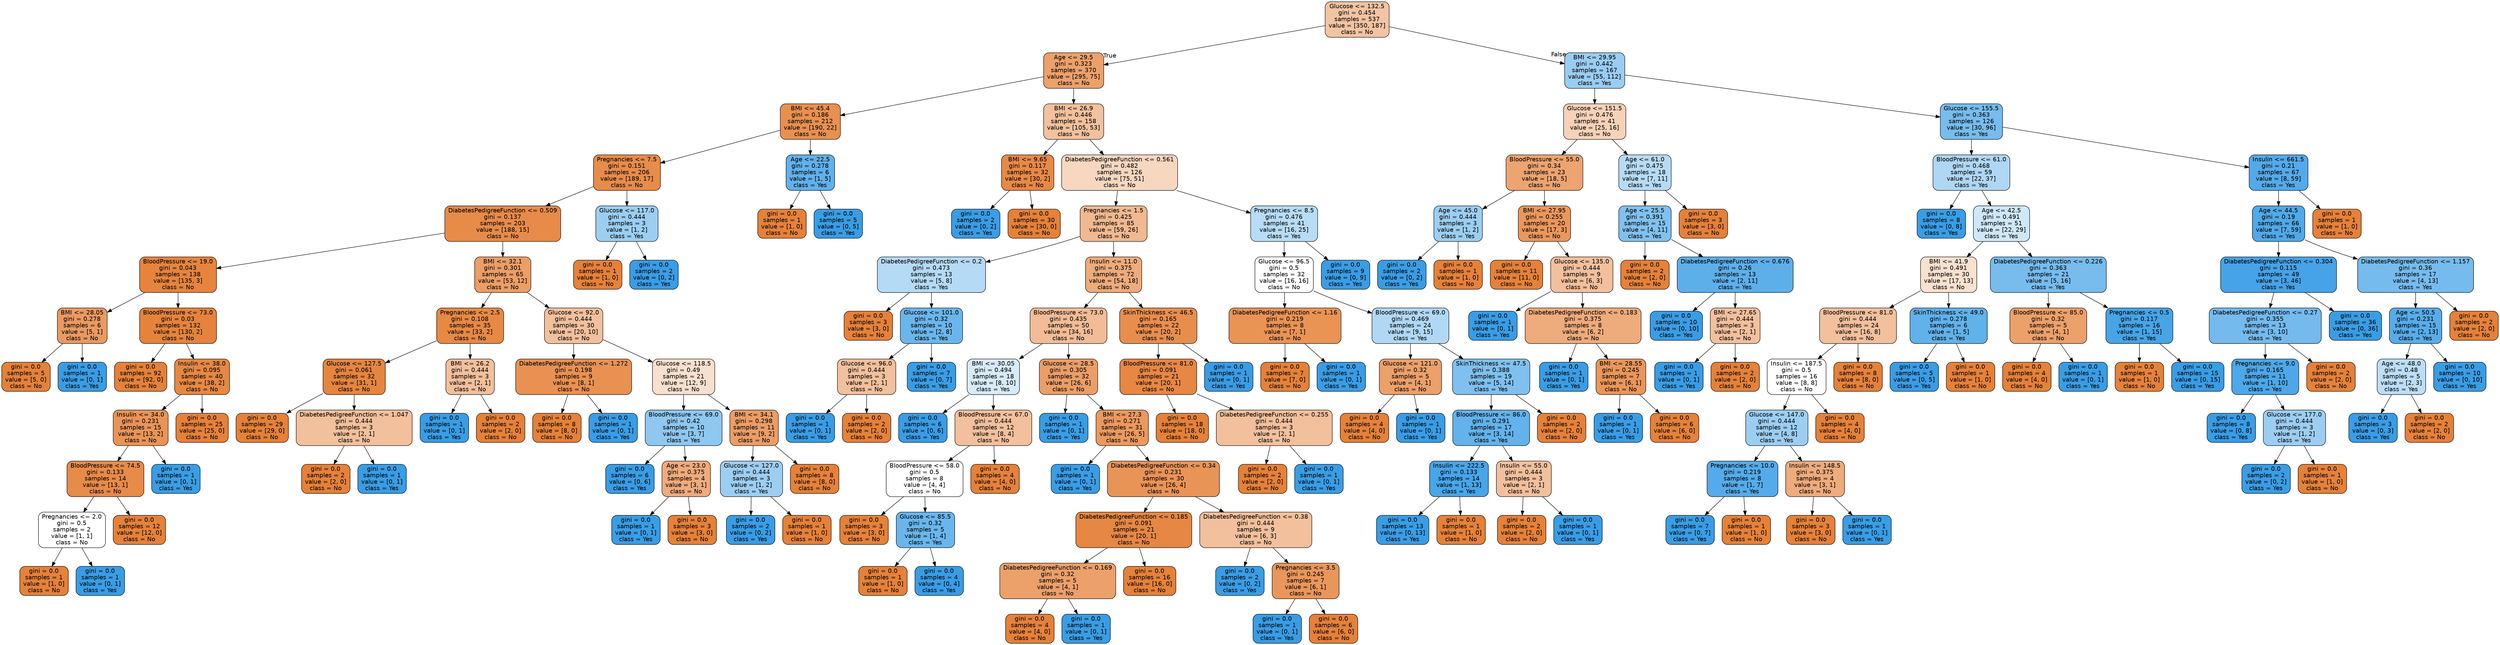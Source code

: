 digraph Tree {
node [shape=box, style="filled, rounded", color="black", fontname="helvetica"] ;
edge [fontname="helvetica"] ;
0 [label="Glucose <= 132.5\ngini = 0.454\nsamples = 537\nvalue = [350, 187]\nclass = No", fillcolor="#f3c4a3"] ;
1 [label="Age <= 29.5\ngini = 0.323\nsamples = 370\nvalue = [295, 75]\nclass = No", fillcolor="#eca16b"] ;
0 -> 1 [labeldistance=2.5, labelangle=45, headlabel="True"] ;
2 [label="BMI <= 45.4\ngini = 0.186\nsamples = 212\nvalue = [190, 22]\nclass = No", fillcolor="#e89050"] ;
1 -> 2 ;
3 [label="Pregnancies <= 7.5\ngini = 0.151\nsamples = 206\nvalue = [189, 17]\nclass = No", fillcolor="#e78c4b"] ;
2 -> 3 ;
4 [label="DiabetesPedigreeFunction <= 0.509\ngini = 0.137\nsamples = 203\nvalue = [188, 15]\nclass = No", fillcolor="#e78b49"] ;
3 -> 4 ;
5 [label="BloodPressure <= 19.0\ngini = 0.043\nsamples = 138\nvalue = [135, 3]\nclass = No", fillcolor="#e6843d"] ;
4 -> 5 ;
6 [label="BMI <= 28.05\ngini = 0.278\nsamples = 6\nvalue = [5, 1]\nclass = No", fillcolor="#ea9a61"] ;
5 -> 6 ;
7 [label="gini = 0.0\nsamples = 5\nvalue = [5, 0]\nclass = No", fillcolor="#e58139"] ;
6 -> 7 ;
8 [label="gini = 0.0\nsamples = 1\nvalue = [0, 1]\nclass = Yes", fillcolor="#399de5"] ;
6 -> 8 ;
9 [label="BloodPressure <= 73.0\ngini = 0.03\nsamples = 132\nvalue = [130, 2]\nclass = No", fillcolor="#e5833c"] ;
5 -> 9 ;
10 [label="gini = 0.0\nsamples = 92\nvalue = [92, 0]\nclass = No", fillcolor="#e58139"] ;
9 -> 10 ;
11 [label="Insulin <= 38.0\ngini = 0.095\nsamples = 40\nvalue = [38, 2]\nclass = No", fillcolor="#e68843"] ;
9 -> 11 ;
12 [label="Insulin <= 34.0\ngini = 0.231\nsamples = 15\nvalue = [13, 2]\nclass = No", fillcolor="#e99457"] ;
11 -> 12 ;
13 [label="BloodPressure <= 74.5\ngini = 0.133\nsamples = 14\nvalue = [13, 1]\nclass = No", fillcolor="#e78b48"] ;
12 -> 13 ;
14 [label="Pregnancies <= 2.0\ngini = 0.5\nsamples = 2\nvalue = [1, 1]\nclass = No", fillcolor="#ffffff"] ;
13 -> 14 ;
15 [label="gini = 0.0\nsamples = 1\nvalue = [1, 0]\nclass = No", fillcolor="#e58139"] ;
14 -> 15 ;
16 [label="gini = 0.0\nsamples = 1\nvalue = [0, 1]\nclass = Yes", fillcolor="#399de5"] ;
14 -> 16 ;
17 [label="gini = 0.0\nsamples = 12\nvalue = [12, 0]\nclass = No", fillcolor="#e58139"] ;
13 -> 17 ;
18 [label="gini = 0.0\nsamples = 1\nvalue = [0, 1]\nclass = Yes", fillcolor="#399de5"] ;
12 -> 18 ;
19 [label="gini = 0.0\nsamples = 25\nvalue = [25, 0]\nclass = No", fillcolor="#e58139"] ;
11 -> 19 ;
20 [label="BMI <= 32.1\ngini = 0.301\nsamples = 65\nvalue = [53, 12]\nclass = No", fillcolor="#eb9e66"] ;
4 -> 20 ;
21 [label="Pregnancies <= 2.5\ngini = 0.108\nsamples = 35\nvalue = [33, 2]\nclass = No", fillcolor="#e78945"] ;
20 -> 21 ;
22 [label="Glucose <= 127.5\ngini = 0.061\nsamples = 32\nvalue = [31, 1]\nclass = No", fillcolor="#e6853f"] ;
21 -> 22 ;
23 [label="gini = 0.0\nsamples = 29\nvalue = [29, 0]\nclass = No", fillcolor="#e58139"] ;
22 -> 23 ;
24 [label="DiabetesPedigreeFunction <= 1.047\ngini = 0.444\nsamples = 3\nvalue = [2, 1]\nclass = No", fillcolor="#f2c09c"] ;
22 -> 24 ;
25 [label="gini = 0.0\nsamples = 2\nvalue = [2, 0]\nclass = No", fillcolor="#e58139"] ;
24 -> 25 ;
26 [label="gini = 0.0\nsamples = 1\nvalue = [0, 1]\nclass = Yes", fillcolor="#399de5"] ;
24 -> 26 ;
27 [label="BMI <= 26.2\ngini = 0.444\nsamples = 3\nvalue = [2, 1]\nclass = No", fillcolor="#f2c09c"] ;
21 -> 27 ;
28 [label="gini = 0.0\nsamples = 1\nvalue = [0, 1]\nclass = Yes", fillcolor="#399de5"] ;
27 -> 28 ;
29 [label="gini = 0.0\nsamples = 2\nvalue = [2, 0]\nclass = No", fillcolor="#e58139"] ;
27 -> 29 ;
30 [label="Glucose <= 92.0\ngini = 0.444\nsamples = 30\nvalue = [20, 10]\nclass = No", fillcolor="#f2c09c"] ;
20 -> 30 ;
31 [label="DiabetesPedigreeFunction <= 1.272\ngini = 0.198\nsamples = 9\nvalue = [8, 1]\nclass = No", fillcolor="#e89152"] ;
30 -> 31 ;
32 [label="gini = 0.0\nsamples = 8\nvalue = [8, 0]\nclass = No", fillcolor="#e58139"] ;
31 -> 32 ;
33 [label="gini = 0.0\nsamples = 1\nvalue = [0, 1]\nclass = Yes", fillcolor="#399de5"] ;
31 -> 33 ;
34 [label="Glucose <= 118.5\ngini = 0.49\nsamples = 21\nvalue = [12, 9]\nclass = No", fillcolor="#f8e0ce"] ;
30 -> 34 ;
35 [label="BloodPressure <= 69.0\ngini = 0.42\nsamples = 10\nvalue = [3, 7]\nclass = Yes", fillcolor="#8ec7f0"] ;
34 -> 35 ;
36 [label="gini = 0.0\nsamples = 6\nvalue = [0, 6]\nclass = Yes", fillcolor="#399de5"] ;
35 -> 36 ;
37 [label="Age <= 23.0\ngini = 0.375\nsamples = 4\nvalue = [3, 1]\nclass = No", fillcolor="#eeab7b"] ;
35 -> 37 ;
38 [label="gini = 0.0\nsamples = 1\nvalue = [0, 1]\nclass = Yes", fillcolor="#399de5"] ;
37 -> 38 ;
39 [label="gini = 0.0\nsamples = 3\nvalue = [3, 0]\nclass = No", fillcolor="#e58139"] ;
37 -> 39 ;
40 [label="BMI <= 34.1\ngini = 0.298\nsamples = 11\nvalue = [9, 2]\nclass = No", fillcolor="#eb9d65"] ;
34 -> 40 ;
41 [label="Glucose <= 127.0\ngini = 0.444\nsamples = 3\nvalue = [1, 2]\nclass = Yes", fillcolor="#9ccef2"] ;
40 -> 41 ;
42 [label="gini = 0.0\nsamples = 2\nvalue = [0, 2]\nclass = Yes", fillcolor="#399de5"] ;
41 -> 42 ;
43 [label="gini = 0.0\nsamples = 1\nvalue = [1, 0]\nclass = No", fillcolor="#e58139"] ;
41 -> 43 ;
44 [label="gini = 0.0\nsamples = 8\nvalue = [8, 0]\nclass = No", fillcolor="#e58139"] ;
40 -> 44 ;
45 [label="Glucose <= 117.0\ngini = 0.444\nsamples = 3\nvalue = [1, 2]\nclass = Yes", fillcolor="#9ccef2"] ;
3 -> 45 ;
46 [label="gini = 0.0\nsamples = 1\nvalue = [1, 0]\nclass = No", fillcolor="#e58139"] ;
45 -> 46 ;
47 [label="gini = 0.0\nsamples = 2\nvalue = [0, 2]\nclass = Yes", fillcolor="#399de5"] ;
45 -> 47 ;
48 [label="Age <= 22.5\ngini = 0.278\nsamples = 6\nvalue = [1, 5]\nclass = Yes", fillcolor="#61b1ea"] ;
2 -> 48 ;
49 [label="gini = 0.0\nsamples = 1\nvalue = [1, 0]\nclass = No", fillcolor="#e58139"] ;
48 -> 49 ;
50 [label="gini = 0.0\nsamples = 5\nvalue = [0, 5]\nclass = Yes", fillcolor="#399de5"] ;
48 -> 50 ;
51 [label="BMI <= 26.9\ngini = 0.446\nsamples = 158\nvalue = [105, 53]\nclass = No", fillcolor="#f2c19d"] ;
1 -> 51 ;
52 [label="BMI <= 9.65\ngini = 0.117\nsamples = 32\nvalue = [30, 2]\nclass = No", fillcolor="#e78946"] ;
51 -> 52 ;
53 [label="gini = 0.0\nsamples = 2\nvalue = [0, 2]\nclass = Yes", fillcolor="#399de5"] ;
52 -> 53 ;
54 [label="gini = 0.0\nsamples = 30\nvalue = [30, 0]\nclass = No", fillcolor="#e58139"] ;
52 -> 54 ;
55 [label="DiabetesPedigreeFunction <= 0.561\ngini = 0.482\nsamples = 126\nvalue = [75, 51]\nclass = No", fillcolor="#f7d7c0"] ;
51 -> 55 ;
56 [label="Pregnancies <= 1.5\ngini = 0.425\nsamples = 85\nvalue = [59, 26]\nclass = No", fillcolor="#f0b990"] ;
55 -> 56 ;
57 [label="DiabetesPedigreeFunction <= 0.2\ngini = 0.473\nsamples = 13\nvalue = [5, 8]\nclass = Yes", fillcolor="#b5daf5"] ;
56 -> 57 ;
58 [label="gini = 0.0\nsamples = 3\nvalue = [3, 0]\nclass = No", fillcolor="#e58139"] ;
57 -> 58 ;
59 [label="Glucose <= 101.0\ngini = 0.32\nsamples = 10\nvalue = [2, 8]\nclass = Yes", fillcolor="#6ab6ec"] ;
57 -> 59 ;
60 [label="Glucose <= 96.0\ngini = 0.444\nsamples = 3\nvalue = [2, 1]\nclass = No", fillcolor="#f2c09c"] ;
59 -> 60 ;
61 [label="gini = 0.0\nsamples = 1\nvalue = [0, 1]\nclass = Yes", fillcolor="#399de5"] ;
60 -> 61 ;
62 [label="gini = 0.0\nsamples = 2\nvalue = [2, 0]\nclass = No", fillcolor="#e58139"] ;
60 -> 62 ;
63 [label="gini = 0.0\nsamples = 7\nvalue = [0, 7]\nclass = Yes", fillcolor="#399de5"] ;
59 -> 63 ;
64 [label="Insulin <= 11.0\ngini = 0.375\nsamples = 72\nvalue = [54, 18]\nclass = No", fillcolor="#eeab7b"] ;
56 -> 64 ;
65 [label="BloodPressure <= 73.0\ngini = 0.435\nsamples = 50\nvalue = [34, 16]\nclass = No", fillcolor="#f1bc96"] ;
64 -> 65 ;
66 [label="BMI <= 30.05\ngini = 0.494\nsamples = 18\nvalue = [8, 10]\nclass = Yes", fillcolor="#d7ebfa"] ;
65 -> 66 ;
67 [label="gini = 0.0\nsamples = 6\nvalue = [0, 6]\nclass = Yes", fillcolor="#399de5"] ;
66 -> 67 ;
68 [label="BloodPressure <= 67.0\ngini = 0.444\nsamples = 12\nvalue = [8, 4]\nclass = No", fillcolor="#f2c09c"] ;
66 -> 68 ;
69 [label="BloodPressure <= 58.0\ngini = 0.5\nsamples = 8\nvalue = [4, 4]\nclass = No", fillcolor="#ffffff"] ;
68 -> 69 ;
70 [label="gini = 0.0\nsamples = 3\nvalue = [3, 0]\nclass = No", fillcolor="#e58139"] ;
69 -> 70 ;
71 [label="Glucose <= 85.5\ngini = 0.32\nsamples = 5\nvalue = [1, 4]\nclass = Yes", fillcolor="#6ab6ec"] ;
69 -> 71 ;
72 [label="gini = 0.0\nsamples = 1\nvalue = [1, 0]\nclass = No", fillcolor="#e58139"] ;
71 -> 72 ;
73 [label="gini = 0.0\nsamples = 4\nvalue = [0, 4]\nclass = Yes", fillcolor="#399de5"] ;
71 -> 73 ;
74 [label="gini = 0.0\nsamples = 4\nvalue = [4, 0]\nclass = No", fillcolor="#e58139"] ;
68 -> 74 ;
75 [label="Glucose <= 28.5\ngini = 0.305\nsamples = 32\nvalue = [26, 6]\nclass = No", fillcolor="#eb9e67"] ;
65 -> 75 ;
76 [label="gini = 0.0\nsamples = 1\nvalue = [0, 1]\nclass = Yes", fillcolor="#399de5"] ;
75 -> 76 ;
77 [label="BMI <= 27.3\ngini = 0.271\nsamples = 31\nvalue = [26, 5]\nclass = No", fillcolor="#ea995f"] ;
75 -> 77 ;
78 [label="gini = 0.0\nsamples = 1\nvalue = [0, 1]\nclass = Yes", fillcolor="#399de5"] ;
77 -> 78 ;
79 [label="DiabetesPedigreeFunction <= 0.34\ngini = 0.231\nsamples = 30\nvalue = [26, 4]\nclass = No", fillcolor="#e99457"] ;
77 -> 79 ;
80 [label="DiabetesPedigreeFunction <= 0.185\ngini = 0.091\nsamples = 21\nvalue = [20, 1]\nclass = No", fillcolor="#e68743"] ;
79 -> 80 ;
81 [label="DiabetesPedigreeFunction <= 0.169\ngini = 0.32\nsamples = 5\nvalue = [4, 1]\nclass = No", fillcolor="#eca06a"] ;
80 -> 81 ;
82 [label="gini = 0.0\nsamples = 4\nvalue = [4, 0]\nclass = No", fillcolor="#e58139"] ;
81 -> 82 ;
83 [label="gini = 0.0\nsamples = 1\nvalue = [0, 1]\nclass = Yes", fillcolor="#399de5"] ;
81 -> 83 ;
84 [label="gini = 0.0\nsamples = 16\nvalue = [16, 0]\nclass = No", fillcolor="#e58139"] ;
80 -> 84 ;
85 [label="DiabetesPedigreeFunction <= 0.38\ngini = 0.444\nsamples = 9\nvalue = [6, 3]\nclass = No", fillcolor="#f2c09c"] ;
79 -> 85 ;
86 [label="gini = 0.0\nsamples = 2\nvalue = [0, 2]\nclass = Yes", fillcolor="#399de5"] ;
85 -> 86 ;
87 [label="Pregnancies <= 3.5\ngini = 0.245\nsamples = 7\nvalue = [6, 1]\nclass = No", fillcolor="#e9965a"] ;
85 -> 87 ;
88 [label="gini = 0.0\nsamples = 1\nvalue = [0, 1]\nclass = Yes", fillcolor="#399de5"] ;
87 -> 88 ;
89 [label="gini = 0.0\nsamples = 6\nvalue = [6, 0]\nclass = No", fillcolor="#e58139"] ;
87 -> 89 ;
90 [label="SkinThickness <= 46.5\ngini = 0.165\nsamples = 22\nvalue = [20, 2]\nclass = No", fillcolor="#e88e4d"] ;
64 -> 90 ;
91 [label="BloodPressure <= 81.0\ngini = 0.091\nsamples = 21\nvalue = [20, 1]\nclass = No", fillcolor="#e68743"] ;
90 -> 91 ;
92 [label="gini = 0.0\nsamples = 18\nvalue = [18, 0]\nclass = No", fillcolor="#e58139"] ;
91 -> 92 ;
93 [label="DiabetesPedigreeFunction <= 0.255\ngini = 0.444\nsamples = 3\nvalue = [2, 1]\nclass = No", fillcolor="#f2c09c"] ;
91 -> 93 ;
94 [label="gini = 0.0\nsamples = 2\nvalue = [2, 0]\nclass = No", fillcolor="#e58139"] ;
93 -> 94 ;
95 [label="gini = 0.0\nsamples = 1\nvalue = [0, 1]\nclass = Yes", fillcolor="#399de5"] ;
93 -> 95 ;
96 [label="gini = 0.0\nsamples = 1\nvalue = [0, 1]\nclass = Yes", fillcolor="#399de5"] ;
90 -> 96 ;
97 [label="Pregnancies <= 8.5\ngini = 0.476\nsamples = 41\nvalue = [16, 25]\nclass = Yes", fillcolor="#b8dcf6"] ;
55 -> 97 ;
98 [label="Glucose <= 96.5\ngini = 0.5\nsamples = 32\nvalue = [16, 16]\nclass = No", fillcolor="#ffffff"] ;
97 -> 98 ;
99 [label="DiabetesPedigreeFunction <= 1.16\ngini = 0.219\nsamples = 8\nvalue = [7, 1]\nclass = No", fillcolor="#e99355"] ;
98 -> 99 ;
100 [label="gini = 0.0\nsamples = 7\nvalue = [7, 0]\nclass = No", fillcolor="#e58139"] ;
99 -> 100 ;
101 [label="gini = 0.0\nsamples = 1\nvalue = [0, 1]\nclass = Yes", fillcolor="#399de5"] ;
99 -> 101 ;
102 [label="BloodPressure <= 69.0\ngini = 0.469\nsamples = 24\nvalue = [9, 15]\nclass = Yes", fillcolor="#b0d8f5"] ;
98 -> 102 ;
103 [label="Glucose <= 121.0\ngini = 0.32\nsamples = 5\nvalue = [4, 1]\nclass = No", fillcolor="#eca06a"] ;
102 -> 103 ;
104 [label="gini = 0.0\nsamples = 4\nvalue = [4, 0]\nclass = No", fillcolor="#e58139"] ;
103 -> 104 ;
105 [label="gini = 0.0\nsamples = 1\nvalue = [0, 1]\nclass = Yes", fillcolor="#399de5"] ;
103 -> 105 ;
106 [label="SkinThickness <= 47.5\ngini = 0.388\nsamples = 19\nvalue = [5, 14]\nclass = Yes", fillcolor="#80c0ee"] ;
102 -> 106 ;
107 [label="BloodPressure <= 86.0\ngini = 0.291\nsamples = 17\nvalue = [3, 14]\nclass = Yes", fillcolor="#63b2eb"] ;
106 -> 107 ;
108 [label="Insulin <= 222.5\ngini = 0.133\nsamples = 14\nvalue = [1, 13]\nclass = Yes", fillcolor="#48a5e7"] ;
107 -> 108 ;
109 [label="gini = 0.0\nsamples = 13\nvalue = [0, 13]\nclass = Yes", fillcolor="#399de5"] ;
108 -> 109 ;
110 [label="gini = 0.0\nsamples = 1\nvalue = [1, 0]\nclass = No", fillcolor="#e58139"] ;
108 -> 110 ;
111 [label="Insulin <= 55.0\ngini = 0.444\nsamples = 3\nvalue = [2, 1]\nclass = No", fillcolor="#f2c09c"] ;
107 -> 111 ;
112 [label="gini = 0.0\nsamples = 2\nvalue = [2, 0]\nclass = No", fillcolor="#e58139"] ;
111 -> 112 ;
113 [label="gini = 0.0\nsamples = 1\nvalue = [0, 1]\nclass = Yes", fillcolor="#399de5"] ;
111 -> 113 ;
114 [label="gini = 0.0\nsamples = 2\nvalue = [2, 0]\nclass = No", fillcolor="#e58139"] ;
106 -> 114 ;
115 [label="gini = 0.0\nsamples = 9\nvalue = [0, 9]\nclass = Yes", fillcolor="#399de5"] ;
97 -> 115 ;
116 [label="BMI <= 29.95\ngini = 0.442\nsamples = 167\nvalue = [55, 112]\nclass = Yes", fillcolor="#9acdf2"] ;
0 -> 116 [labeldistance=2.5, labelangle=-45, headlabel="False"] ;
117 [label="Glucose <= 151.5\ngini = 0.476\nsamples = 41\nvalue = [25, 16]\nclass = No", fillcolor="#f6d2b8"] ;
116 -> 117 ;
118 [label="BloodPressure <= 55.0\ngini = 0.34\nsamples = 23\nvalue = [18, 5]\nclass = No", fillcolor="#eca470"] ;
117 -> 118 ;
119 [label="Age <= 45.0\ngini = 0.444\nsamples = 3\nvalue = [1, 2]\nclass = Yes", fillcolor="#9ccef2"] ;
118 -> 119 ;
120 [label="gini = 0.0\nsamples = 2\nvalue = [0, 2]\nclass = Yes", fillcolor="#399de5"] ;
119 -> 120 ;
121 [label="gini = 0.0\nsamples = 1\nvalue = [1, 0]\nclass = No", fillcolor="#e58139"] ;
119 -> 121 ;
122 [label="BMI <= 27.95\ngini = 0.255\nsamples = 20\nvalue = [17, 3]\nclass = No", fillcolor="#ea975c"] ;
118 -> 122 ;
123 [label="gini = 0.0\nsamples = 11\nvalue = [11, 0]\nclass = No", fillcolor="#e58139"] ;
122 -> 123 ;
124 [label="Glucose <= 135.0\ngini = 0.444\nsamples = 9\nvalue = [6, 3]\nclass = No", fillcolor="#f2c09c"] ;
122 -> 124 ;
125 [label="gini = 0.0\nsamples = 1\nvalue = [0, 1]\nclass = Yes", fillcolor="#399de5"] ;
124 -> 125 ;
126 [label="DiabetesPedigreeFunction <= 0.183\ngini = 0.375\nsamples = 8\nvalue = [6, 2]\nclass = No", fillcolor="#eeab7b"] ;
124 -> 126 ;
127 [label="gini = 0.0\nsamples = 1\nvalue = [0, 1]\nclass = Yes", fillcolor="#399de5"] ;
126 -> 127 ;
128 [label="BMI <= 28.55\ngini = 0.245\nsamples = 7\nvalue = [6, 1]\nclass = No", fillcolor="#e9965a"] ;
126 -> 128 ;
129 [label="gini = 0.0\nsamples = 1\nvalue = [0, 1]\nclass = Yes", fillcolor="#399de5"] ;
128 -> 129 ;
130 [label="gini = 0.0\nsamples = 6\nvalue = [6, 0]\nclass = No", fillcolor="#e58139"] ;
128 -> 130 ;
131 [label="Age <= 61.0\ngini = 0.475\nsamples = 18\nvalue = [7, 11]\nclass = Yes", fillcolor="#b7dbf6"] ;
117 -> 131 ;
132 [label="Age <= 25.5\ngini = 0.391\nsamples = 15\nvalue = [4, 11]\nclass = Yes", fillcolor="#81c1ee"] ;
131 -> 132 ;
133 [label="gini = 0.0\nsamples = 2\nvalue = [2, 0]\nclass = No", fillcolor="#e58139"] ;
132 -> 133 ;
134 [label="DiabetesPedigreeFunction <= 0.676\ngini = 0.26\nsamples = 13\nvalue = [2, 11]\nclass = Yes", fillcolor="#5dafea"] ;
132 -> 134 ;
135 [label="gini = 0.0\nsamples = 10\nvalue = [0, 10]\nclass = Yes", fillcolor="#399de5"] ;
134 -> 135 ;
136 [label="BMI <= 27.65\ngini = 0.444\nsamples = 3\nvalue = [2, 1]\nclass = No", fillcolor="#f2c09c"] ;
134 -> 136 ;
137 [label="gini = 0.0\nsamples = 1\nvalue = [0, 1]\nclass = Yes", fillcolor="#399de5"] ;
136 -> 137 ;
138 [label="gini = 0.0\nsamples = 2\nvalue = [2, 0]\nclass = No", fillcolor="#e58139"] ;
136 -> 138 ;
139 [label="gini = 0.0\nsamples = 3\nvalue = [3, 0]\nclass = No", fillcolor="#e58139"] ;
131 -> 139 ;
140 [label="Glucose <= 155.5\ngini = 0.363\nsamples = 126\nvalue = [30, 96]\nclass = Yes", fillcolor="#77bced"] ;
116 -> 140 ;
141 [label="BloodPressure <= 61.0\ngini = 0.468\nsamples = 59\nvalue = [22, 37]\nclass = Yes", fillcolor="#afd7f4"] ;
140 -> 141 ;
142 [label="gini = 0.0\nsamples = 8\nvalue = [0, 8]\nclass = Yes", fillcolor="#399de5"] ;
141 -> 142 ;
143 [label="Age <= 42.5\ngini = 0.491\nsamples = 51\nvalue = [22, 29]\nclass = Yes", fillcolor="#cfe7f9"] ;
141 -> 143 ;
144 [label="BMI <= 41.9\ngini = 0.491\nsamples = 30\nvalue = [17, 13]\nclass = No", fillcolor="#f9e1d0"] ;
143 -> 144 ;
145 [label="BloodPressure <= 81.0\ngini = 0.444\nsamples = 24\nvalue = [16, 8]\nclass = No", fillcolor="#f2c09c"] ;
144 -> 145 ;
146 [label="Insulin <= 187.5\ngini = 0.5\nsamples = 16\nvalue = [8, 8]\nclass = No", fillcolor="#ffffff"] ;
145 -> 146 ;
147 [label="Glucose <= 147.0\ngini = 0.444\nsamples = 12\nvalue = [4, 8]\nclass = Yes", fillcolor="#9ccef2"] ;
146 -> 147 ;
148 [label="Pregnancies <= 10.0\ngini = 0.219\nsamples = 8\nvalue = [1, 7]\nclass = Yes", fillcolor="#55abe9"] ;
147 -> 148 ;
149 [label="gini = 0.0\nsamples = 7\nvalue = [0, 7]\nclass = Yes", fillcolor="#399de5"] ;
148 -> 149 ;
150 [label="gini = 0.0\nsamples = 1\nvalue = [1, 0]\nclass = No", fillcolor="#e58139"] ;
148 -> 150 ;
151 [label="Insulin <= 148.5\ngini = 0.375\nsamples = 4\nvalue = [3, 1]\nclass = No", fillcolor="#eeab7b"] ;
147 -> 151 ;
152 [label="gini = 0.0\nsamples = 3\nvalue = [3, 0]\nclass = No", fillcolor="#e58139"] ;
151 -> 152 ;
153 [label="gini = 0.0\nsamples = 1\nvalue = [0, 1]\nclass = Yes", fillcolor="#399de5"] ;
151 -> 153 ;
154 [label="gini = 0.0\nsamples = 4\nvalue = [4, 0]\nclass = No", fillcolor="#e58139"] ;
146 -> 154 ;
155 [label="gini = 0.0\nsamples = 8\nvalue = [8, 0]\nclass = No", fillcolor="#e58139"] ;
145 -> 155 ;
156 [label="SkinThickness <= 49.0\ngini = 0.278\nsamples = 6\nvalue = [1, 5]\nclass = Yes", fillcolor="#61b1ea"] ;
144 -> 156 ;
157 [label="gini = 0.0\nsamples = 5\nvalue = [0, 5]\nclass = Yes", fillcolor="#399de5"] ;
156 -> 157 ;
158 [label="gini = 0.0\nsamples = 1\nvalue = [1, 0]\nclass = No", fillcolor="#e58139"] ;
156 -> 158 ;
159 [label="DiabetesPedigreeFunction <= 0.226\ngini = 0.363\nsamples = 21\nvalue = [5, 16]\nclass = Yes", fillcolor="#77bced"] ;
143 -> 159 ;
160 [label="BloodPressure <= 85.0\ngini = 0.32\nsamples = 5\nvalue = [4, 1]\nclass = No", fillcolor="#eca06a"] ;
159 -> 160 ;
161 [label="gini = 0.0\nsamples = 4\nvalue = [4, 0]\nclass = No", fillcolor="#e58139"] ;
160 -> 161 ;
162 [label="gini = 0.0\nsamples = 1\nvalue = [0, 1]\nclass = Yes", fillcolor="#399de5"] ;
160 -> 162 ;
163 [label="Pregnancies <= 0.5\ngini = 0.117\nsamples = 16\nvalue = [1, 15]\nclass = Yes", fillcolor="#46a4e7"] ;
159 -> 163 ;
164 [label="gini = 0.0\nsamples = 1\nvalue = [1, 0]\nclass = No", fillcolor="#e58139"] ;
163 -> 164 ;
165 [label="gini = 0.0\nsamples = 15\nvalue = [0, 15]\nclass = Yes", fillcolor="#399de5"] ;
163 -> 165 ;
166 [label="Insulin <= 661.5\ngini = 0.21\nsamples = 67\nvalue = [8, 59]\nclass = Yes", fillcolor="#54aae9"] ;
140 -> 166 ;
167 [label="Age <= 44.5\ngini = 0.19\nsamples = 66\nvalue = [7, 59]\nclass = Yes", fillcolor="#50a9e8"] ;
166 -> 167 ;
168 [label="DiabetesPedigreeFunction <= 0.304\ngini = 0.115\nsamples = 49\nvalue = [3, 46]\nclass = Yes", fillcolor="#46a3e7"] ;
167 -> 168 ;
169 [label="DiabetesPedigreeFunction <= 0.27\ngini = 0.355\nsamples = 13\nvalue = [3, 10]\nclass = Yes", fillcolor="#74baed"] ;
168 -> 169 ;
170 [label="Pregnancies <= 9.0\ngini = 0.165\nsamples = 11\nvalue = [1, 10]\nclass = Yes", fillcolor="#4da7e8"] ;
169 -> 170 ;
171 [label="gini = 0.0\nsamples = 8\nvalue = [0, 8]\nclass = Yes", fillcolor="#399de5"] ;
170 -> 171 ;
172 [label="Glucose <= 177.0\ngini = 0.444\nsamples = 3\nvalue = [1, 2]\nclass = Yes", fillcolor="#9ccef2"] ;
170 -> 172 ;
173 [label="gini = 0.0\nsamples = 2\nvalue = [0, 2]\nclass = Yes", fillcolor="#399de5"] ;
172 -> 173 ;
174 [label="gini = 0.0\nsamples = 1\nvalue = [1, 0]\nclass = No", fillcolor="#e58139"] ;
172 -> 174 ;
175 [label="gini = 0.0\nsamples = 2\nvalue = [2, 0]\nclass = No", fillcolor="#e58139"] ;
169 -> 175 ;
176 [label="gini = 0.0\nsamples = 36\nvalue = [0, 36]\nclass = Yes", fillcolor="#399de5"] ;
168 -> 176 ;
177 [label="DiabetesPedigreeFunction <= 1.157\ngini = 0.36\nsamples = 17\nvalue = [4, 13]\nclass = Yes", fillcolor="#76bbed"] ;
167 -> 177 ;
178 [label="Age <= 50.5\ngini = 0.231\nsamples = 15\nvalue = [2, 13]\nclass = Yes", fillcolor="#57ace9"] ;
177 -> 178 ;
179 [label="Age <= 48.0\ngini = 0.48\nsamples = 5\nvalue = [2, 3]\nclass = Yes", fillcolor="#bddef6"] ;
178 -> 179 ;
180 [label="gini = 0.0\nsamples = 3\nvalue = [0, 3]\nclass = Yes", fillcolor="#399de5"] ;
179 -> 180 ;
181 [label="gini = 0.0\nsamples = 2\nvalue = [2, 0]\nclass = No", fillcolor="#e58139"] ;
179 -> 181 ;
182 [label="gini = 0.0\nsamples = 10\nvalue = [0, 10]\nclass = Yes", fillcolor="#399de5"] ;
178 -> 182 ;
183 [label="gini = 0.0\nsamples = 2\nvalue = [2, 0]\nclass = No", fillcolor="#e58139"] ;
177 -> 183 ;
184 [label="gini = 0.0\nsamples = 1\nvalue = [1, 0]\nclass = No", fillcolor="#e58139"] ;
166 -> 184 ;
}